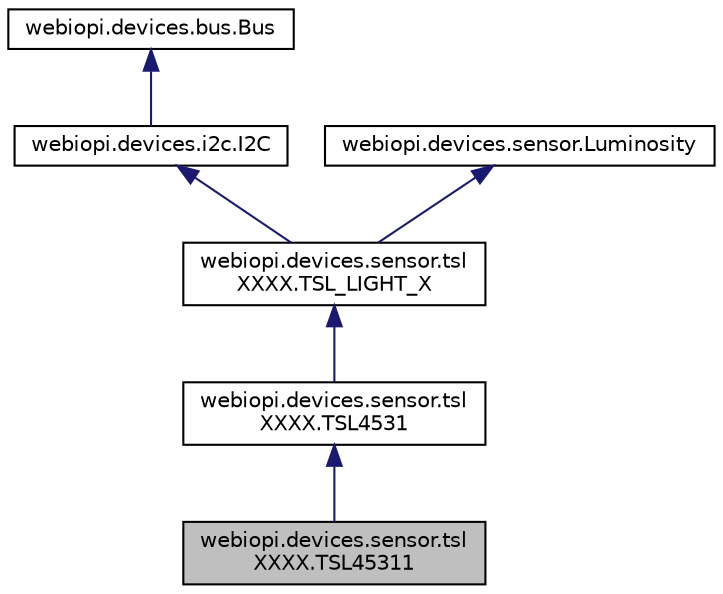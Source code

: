 digraph "webiopi.devices.sensor.tslXXXX.TSL45311"
{
  edge [fontname="Helvetica",fontsize="10",labelfontname="Helvetica",labelfontsize="10"];
  node [fontname="Helvetica",fontsize="10",shape=record];
  Node1 [label="webiopi.devices.sensor.tsl\lXXXX.TSL45311",height=0.2,width=0.4,color="black", fillcolor="grey75", style="filled", fontcolor="black"];
  Node2 -> Node1 [dir="back",color="midnightblue",fontsize="10",style="solid",fontname="Helvetica"];
  Node2 [label="webiopi.devices.sensor.tsl\lXXXX.TSL4531",height=0.2,width=0.4,color="black", fillcolor="white", style="filled",URL="$classwebiopi_1_1devices_1_1sensor_1_1tslXXXX_1_1TSL4531.html"];
  Node3 -> Node2 [dir="back",color="midnightblue",fontsize="10",style="solid",fontname="Helvetica"];
  Node3 [label="webiopi.devices.sensor.tsl\lXXXX.TSL_LIGHT_X",height=0.2,width=0.4,color="black", fillcolor="white", style="filled",URL="$classwebiopi_1_1devices_1_1sensor_1_1tslXXXX_1_1TSL__LIGHT__X.html"];
  Node4 -> Node3 [dir="back",color="midnightblue",fontsize="10",style="solid",fontname="Helvetica"];
  Node4 [label="webiopi.devices.i2c.I2C",height=0.2,width=0.4,color="black", fillcolor="white", style="filled",URL="$classwebiopi_1_1devices_1_1i2c_1_1I2C.html"];
  Node5 -> Node4 [dir="back",color="midnightblue",fontsize="10",style="solid",fontname="Helvetica"];
  Node5 [label="webiopi.devices.bus.Bus",height=0.2,width=0.4,color="black", fillcolor="white", style="filled",URL="$classwebiopi_1_1devices_1_1bus_1_1Bus.html"];
  Node6 -> Node3 [dir="back",color="midnightblue",fontsize="10",style="solid",fontname="Helvetica"];
  Node6 [label="webiopi.devices.sensor.Luminosity",height=0.2,width=0.4,color="black", fillcolor="white", style="filled",URL="$classwebiopi_1_1devices_1_1sensor_1_1Luminosity.html"];
}
